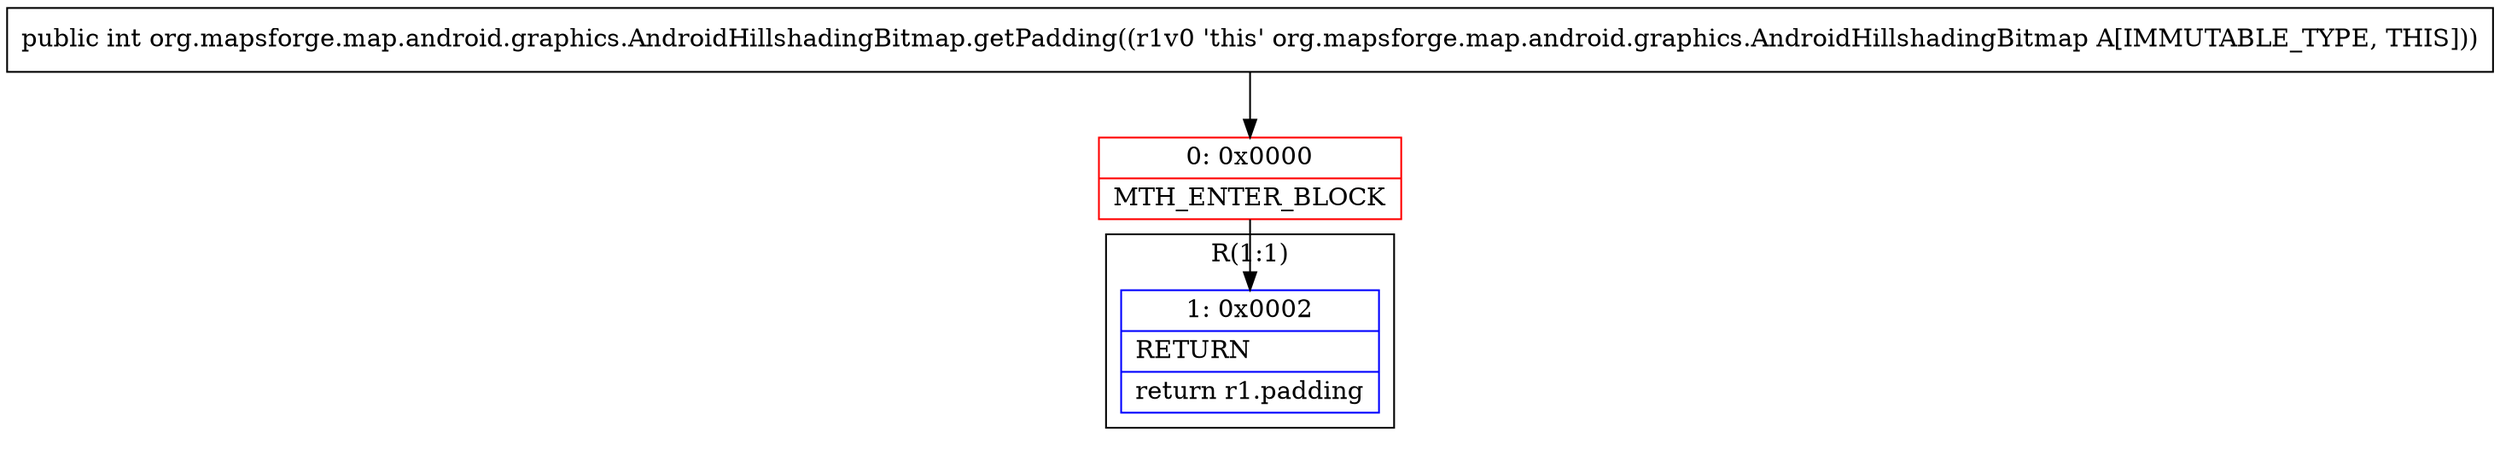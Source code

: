 digraph "CFG fororg.mapsforge.map.android.graphics.AndroidHillshadingBitmap.getPadding()I" {
subgraph cluster_Region_1409542851 {
label = "R(1:1)";
node [shape=record,color=blue];
Node_1 [shape=record,label="{1\:\ 0x0002|RETURN\l|return r1.padding\l}"];
}
Node_0 [shape=record,color=red,label="{0\:\ 0x0000|MTH_ENTER_BLOCK\l}"];
MethodNode[shape=record,label="{public int org.mapsforge.map.android.graphics.AndroidHillshadingBitmap.getPadding((r1v0 'this' org.mapsforge.map.android.graphics.AndroidHillshadingBitmap A[IMMUTABLE_TYPE, THIS])) }"];
MethodNode -> Node_0;
Node_0 -> Node_1;
}

